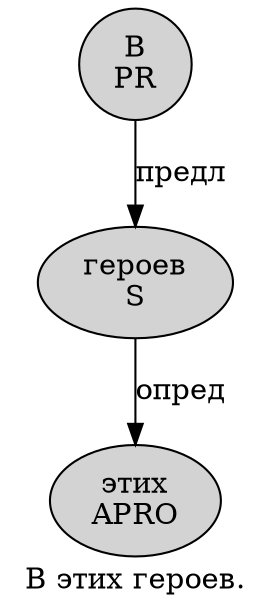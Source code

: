 digraph SENTENCE_532 {
	graph [label="В этих героев."]
	node [style=filled]
		0 [label="В
PR" color="" fillcolor=lightgray penwidth=1 shape=ellipse]
		1 [label="этих
APRO" color="" fillcolor=lightgray penwidth=1 shape=ellipse]
		2 [label="героев
S" color="" fillcolor=lightgray penwidth=1 shape=ellipse]
			0 -> 2 [label="предл"]
			2 -> 1 [label="опред"]
}